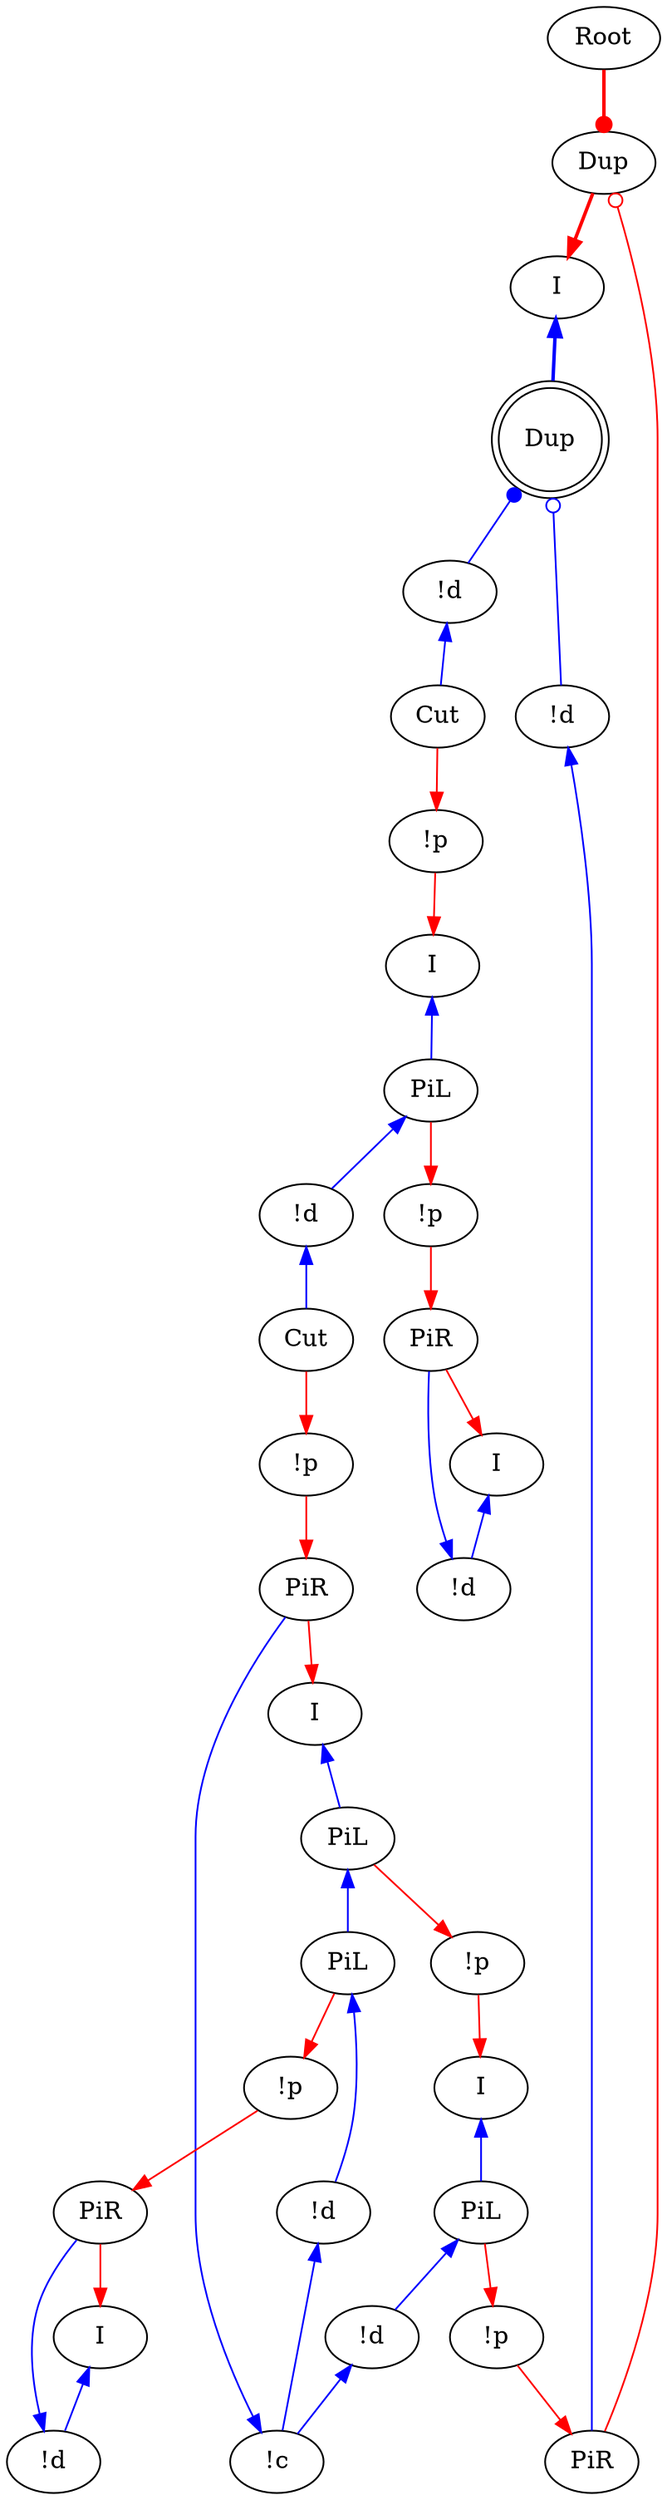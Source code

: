digraph {
"Root0" [label="Root"]
"!p0" [label="!p"]
"Cut0" [label="Cut"]
"PiR0" [label="PiR"]
"!c0" [label="!c"]
"!d0" [label="!d"]
"PiL0" [label="PiL"]
"PiL1" [label="PiL"]
"I0" [label="I"]
"!p1" [label="!p"]
"PiR1" [label="PiR"]
"!d1" [label="!d"]
"I1" [label="I"]
"!p2" [label="!p"]
"!p3" [label="!p"]
"!d2" [label="!d"]
"PiL2" [label="PiL"]
"I2" [label="I"]
"!d3" [label="!d"]
"PiL3" [label="PiL"]
"I3" [label="I"]
"!p4" [label="!p"]
"!p5" [label="!p"]
"PiR2" [label="PiR"]
"PiR3" [label="PiR"]
"Cut1" [label="Cut"]
"!d4" [label="!d"]
"I4" [label="I"]
"I5" [label="I"]
"!d5" [label="!d"]
"!d6" [label="!d"]
"Dup3_0" [label="Dup"]
"Dup3_1" [label="Dup",shape=doublecircle]
"PiL2" -> "!p4"[color=red,tooltip="e100"]
"PiL3" -> "!d3"[color=blue,tooltip="e103",dir=back]
"I3" -> "PiL3"[color=blue,tooltip="e105",dir=back]
"PiL3" -> "!p5"[color=red,tooltip="e107"]
"!p4" -> "PiR2"[color=red,tooltip="e108"]
"!p5" -> "PiR3"[color=red,tooltip="e111"]
"!d4" -> "PiR2"[color=blue,tooltip="e112",dir=back]
"PiR2" -> "I4"[color=red,tooltip="e114"]
"Dup3_0" -> "I5"[color=red,tooltip="e115",penwidth=2]
"!d5" -> "Cut1"[color=blue,tooltip="e116",dir=back]
"!d6" -> "PiR3"[color=blue,tooltip="e117",dir=back]
"PiR3" -> "Dup3_0"[color=red,tooltip="e119",arrowhead=odot]
"I4" -> "!d4"[color=blue,tooltip="e120",dir=back]
"I5" -> "Dup3_1"[color=blue,tooltip="e121",penwidth=2,dir=back]
"Dup3_1" -> "!d5"[color=blue,tooltip="e122",arrowtail=dot,dir=back]
"Dup3_1" -> "!d6"[color=blue,tooltip="e123",arrowtail=odot,dir=back]
"!d2" -> "Cut0"[color=blue,tooltip="e23",dir=back]
"Cut1" -> "!p2"[color=red,tooltip="e34"]
"Cut0" -> "!p0"[color=red,tooltip="e37"]
"!p0" -> "PiR0"[color=red,tooltip="e39"]
"!c0" -> "PiR0"[color=blue,tooltip="e41",dir=back]
"PiR0" -> "I0"[color=red,tooltip="e43"]
"!d0" -> "!c0"[color=blue,tooltip="e46",dir=back]
"!d3" -> "!c0"[color=blue,tooltip="e47",dir=back]
"PiL0" -> "!d0"[color=blue,tooltip="e49",dir=back]
"PiL1" -> "PiL0"[color=blue,tooltip="e51",dir=back]
"PiL0" -> "!p1"[color=red,tooltip="e53"]
"I0" -> "PiL1"[color=blue,tooltip="e55",dir=back]
"PiL1" -> "!p3"[color=red,tooltip="e57"]
"!p1" -> "PiR1"[color=red,tooltip="e85"]
"!d1" -> "PiR1"[color=blue,tooltip="e87",dir=back]
"PiR1" -> "I1"[color=red,tooltip="e89"]
"I1" -> "!d1"[color=blue,tooltip="e91",dir=back]
"!p2" -> "I2"[color=red,tooltip="e92"]
"!p3" -> "I3"[color=red,tooltip="e95"]
"PiL2" -> "!d2"[color=blue,tooltip="e96",dir=back]
"I2" -> "PiL2"[color=blue,tooltip="e98",dir=back]
"Root0" -> "Dup3_0"[color=red,tooltip="rettop",arrowhead=dot,penwidth=2]
}
